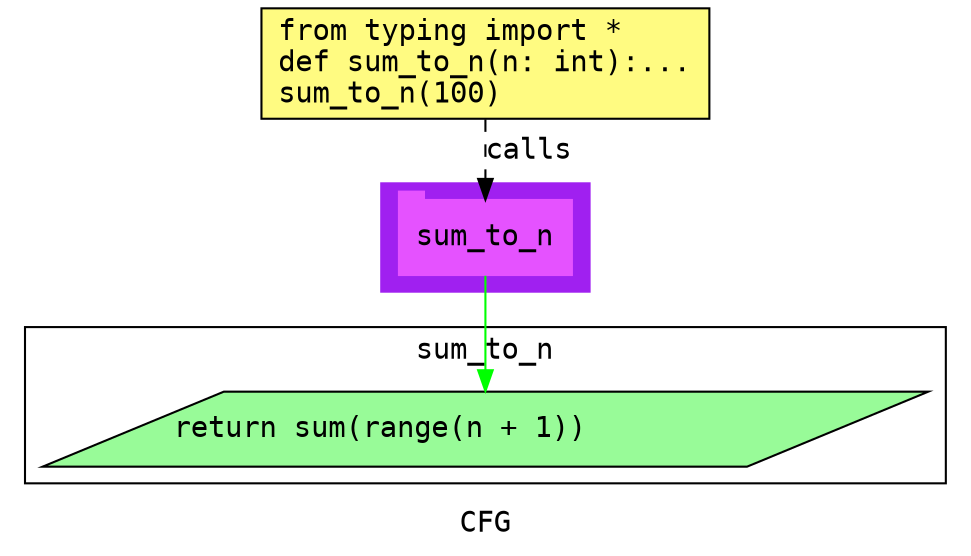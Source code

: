 digraph cluster776CFG {
	graph [bb="0,0,442,259",
		compound=True,
		fontname="DejaVu Sans Mono",
		label=CFG,
		lheight=0.21,
		lp="221,11.5",
		lwidth=0.35,
		pack=False,
		rankdir=TB,
		ranksep=0.02
	];
	node [fontname="DejaVu Sans Mono",
		label="\N"
	];
	edge [fontname="DejaVu Sans Mono"];
	subgraph cluster_1 {
		graph [bb="171,123,271,175",
			color=purple,
			compound=true,
			fontname="DejaVu Sans Mono",
			label="",
			rankdir=TB,
			ranksep=0.02,
			shape=tab,
			style=filled
		];
		node [fontname="DejaVu Sans Mono"];
		edge [fontname="DejaVu Sans Mono"];
		6	[color="#E552FF",
			height=0.5,
			label=sum_to_n,
			linenum="[7]",
			pos="221,149",
			shape=tab,
			style=filled,
			width=1.1528];
	}
	subgraph cluster4sum_to_n {
		graph [bb="8,31,434,106",
			compound=True,
			fontname="DejaVu Sans Mono",
			label=sum_to_n,
			lheight=0.21,
			lp="221,94.5",
			lwidth=0.93,
			pack=False,
			rankdir=TB,
			ranksep=0.02
		];
		node [fontname="DejaVu Sans Mono"];
		edge [fontname="DejaVu Sans Mono"];
		3	[fillcolor="#98fb98",
			height=0.5,
			label="return sum(range(n + 1))\l",
			linenum="[5]",
			pos="221,57",
			shape=parallelogram,
			style="filled,solid",
			width=5.6912];
	}
	1	[fillcolor="#FFFB81",
		height=0.73611,
		label="from typing import *\ldef sum_to_n(n: int):...\lsum_to_n(100)\l",
		linenum="[1]",
		pos="221,232.5",
		shape=rectangle,
		style="filled,solid",
		width=2.9861];
	1 -> 6	[label=calls,
		lp="242,190.5",
		pos="e,221,167.13 221,205.71 221,196.66 221,186.47 221,177.3",
		style=dashed];
	6 -> 3	[color=green,
		pos="e,221,75.3 221,130.65 221,117.82 221,100.11 221,85.381"];
}
